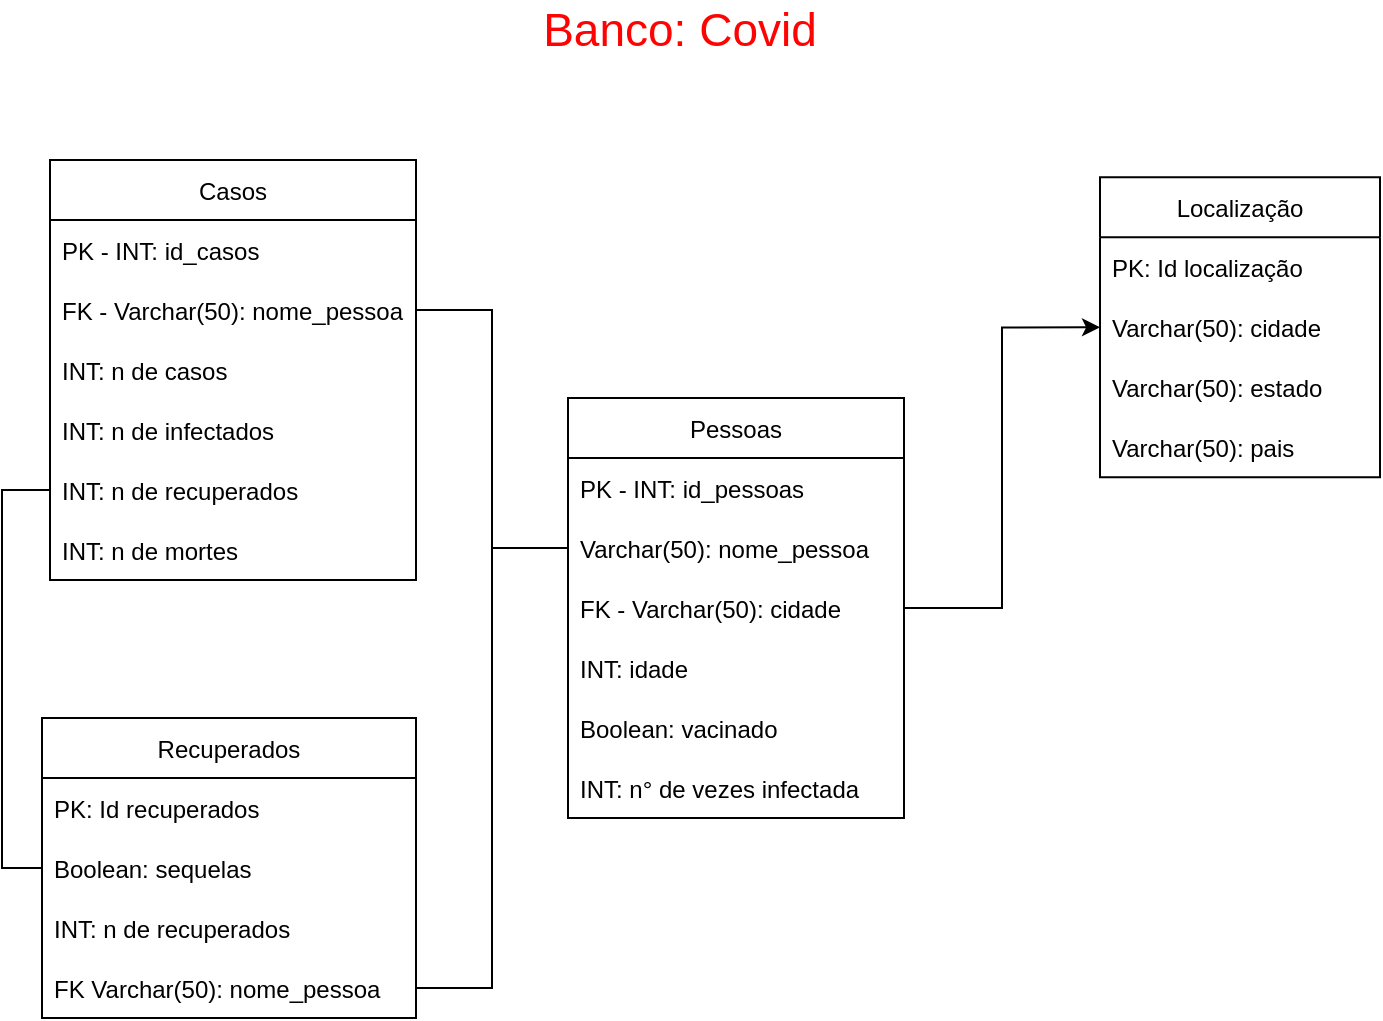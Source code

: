 <mxfile version="15.4.0" type="device"><diagram id="TpdDHYwY-8noG8CiEWMY" name="Página-1"><mxGraphModel dx="1086" dy="798" grid="0" gridSize="10" guides="1" tooltips="1" connect="1" arrows="1" fold="1" page="1" pageScale="1" pageWidth="827" pageHeight="1169" background="none" math="0" shadow="0"><root><mxCell id="0"/><mxCell id="1" parent="0"/><mxCell id="oN8mUhCQ9ZRDkzmuJ0X0-5" value="" style="edgeStyle=orthogonalEdgeStyle;rounded=0;orthogonalLoop=1;jettySize=auto;html=1;startArrow=none;exitX=1;exitY=0.5;exitDx=0;exitDy=0;entryX=0;entryY=0.5;entryDx=0;entryDy=0;" parent="1" source="oN8mUhCQ9ZRDkzmuJ0X0-28" target="oN8mUhCQ9ZRDkzmuJ0X0-35" edge="1"><mxGeometry relative="1" as="geometry"><mxPoint x="569.0" y="309.057" as="sourcePoint"/><mxPoint x="646" y="309" as="targetPoint"/></mxGeometry></mxCell><mxCell id="oN8mUhCQ9ZRDkzmuJ0X0-10" value="" style="edgeStyle=orthogonalEdgeStyle;rounded=0;orthogonalLoop=1;jettySize=auto;html=1;exitX=1;exitY=0.5;exitDx=0;exitDy=0;endArrow=none;entryX=0;entryY=0.5;entryDx=0;entryDy=0;" parent="1" source="oN8mUhCQ9ZRDkzmuJ0X0-41" target="oN8mUhCQ9ZRDkzmuJ0X0-27" edge="1"><mxGeometry relative="1" as="geometry"><mxPoint x="248.5" y="418" as="sourcePoint"/><mxPoint x="258" y="439" as="targetPoint"/></mxGeometry></mxCell><mxCell id="oN8mUhCQ9ZRDkzmuJ0X0-12" value="" style="edgeStyle=orthogonalEdgeStyle;rounded=0;orthogonalLoop=1;jettySize=auto;html=1;endArrow=none;exitX=1;exitY=0.5;exitDx=0;exitDy=0;entryX=0;entryY=0.5;entryDx=0;entryDy=0;" parent="1" source="oN8mUhCQ9ZRDkzmuJ0X0-23" target="oN8mUhCQ9ZRDkzmuJ0X0-27" edge="1"><mxGeometry relative="1" as="geometry"><mxPoint x="229" y="188" as="sourcePoint"/><mxPoint x="359.5" y="174" as="targetPoint"/></mxGeometry></mxCell><mxCell id="oN8mUhCQ9ZRDkzmuJ0X0-14" value="" style="edgeStyle=orthogonalEdgeStyle;rounded=0;orthogonalLoop=1;jettySize=auto;html=1;endArrow=none;entryX=0;entryY=0.5;entryDx=0;entryDy=0;exitX=0;exitY=0.5;exitDx=0;exitDy=0;" parent="1" source="oN8mUhCQ9ZRDkzmuJ0X0-40" target="oN8mUhCQ9ZRDkzmuJ0X0-44" edge="1"><mxGeometry relative="1" as="geometry"><mxPoint x="128.5" y="418.034" as="sourcePoint"/><mxPoint x="59.5" y="337.33" as="targetPoint"/></mxGeometry></mxCell><mxCell id="oN8mUhCQ9ZRDkzmuJ0X0-15" value="&lt;font style=&quot;font-size: 23px&quot; color=&quot;#ff0303&quot;&gt;Banco: Covid&lt;/font&gt;" style="text;html=1;strokeColor=none;fillColor=none;align=center;verticalAlign=middle;whiteSpace=wrap;rounded=0;" parent="1" vertex="1"><mxGeometry x="333" y="25" width="161.5" height="30" as="geometry"/></mxCell><mxCell id="oN8mUhCQ9ZRDkzmuJ0X0-18" value="Casos" style="swimlane;fontStyle=0;childLayout=stackLayout;horizontal=1;startSize=30;horizontalStack=0;resizeParent=1;resizeParentMax=0;resizeLast=0;collapsible=1;marginBottom=0;" parent="1" vertex="1"><mxGeometry x="99" y="105" width="183" height="210" as="geometry"/></mxCell><mxCell id="oN8mUhCQ9ZRDkzmuJ0X0-19" value="PK - INT: id_casos" style="text;strokeColor=none;fillColor=none;align=left;verticalAlign=middle;spacingLeft=4;spacingRight=4;overflow=hidden;points=[[0,0.5],[1,0.5]];portConstraint=eastwest;rotatable=0;" parent="oN8mUhCQ9ZRDkzmuJ0X0-18" vertex="1"><mxGeometry y="30" width="183" height="30" as="geometry"/></mxCell><mxCell id="oN8mUhCQ9ZRDkzmuJ0X0-23" value="FK - Varchar(50): nome_pessoa" style="text;strokeColor=none;fillColor=none;align=left;verticalAlign=middle;spacingLeft=4;spacingRight=4;overflow=hidden;points=[[0,0.5],[1,0.5]];portConstraint=eastwest;rotatable=0;" parent="oN8mUhCQ9ZRDkzmuJ0X0-18" vertex="1"><mxGeometry y="60" width="183" height="30" as="geometry"/></mxCell><mxCell id="oN8mUhCQ9ZRDkzmuJ0X0-20" value="INT: n de casos" style="text;strokeColor=none;fillColor=none;align=left;verticalAlign=middle;spacingLeft=4;spacingRight=4;overflow=hidden;points=[[0,0.5],[1,0.5]];portConstraint=eastwest;rotatable=0;" parent="oN8mUhCQ9ZRDkzmuJ0X0-18" vertex="1"><mxGeometry y="90" width="183" height="30" as="geometry"/></mxCell><mxCell id="oN8mUhCQ9ZRDkzmuJ0X0-21" value="INT: n de infectados" style="text;strokeColor=none;fillColor=none;align=left;verticalAlign=middle;spacingLeft=4;spacingRight=4;overflow=hidden;points=[[0,0.5],[1,0.5]];portConstraint=eastwest;rotatable=0;" parent="oN8mUhCQ9ZRDkzmuJ0X0-18" vertex="1"><mxGeometry y="120" width="183" height="30" as="geometry"/></mxCell><mxCell id="oN8mUhCQ9ZRDkzmuJ0X0-44" value="INT: n de recuperados" style="text;strokeColor=none;fillColor=none;align=left;verticalAlign=middle;spacingLeft=4;spacingRight=4;overflow=hidden;points=[[0,0.5],[1,0.5]];portConstraint=eastwest;rotatable=0;" parent="oN8mUhCQ9ZRDkzmuJ0X0-18" vertex="1"><mxGeometry y="150" width="183" height="30" as="geometry"/></mxCell><mxCell id="oN8mUhCQ9ZRDkzmuJ0X0-22" value="INT: n de mortes" style="text;strokeColor=none;fillColor=none;align=left;verticalAlign=middle;spacingLeft=4;spacingRight=4;overflow=hidden;points=[[0,0.5],[1,0.5]];portConstraint=eastwest;rotatable=0;" parent="oN8mUhCQ9ZRDkzmuJ0X0-18" vertex="1"><mxGeometry y="180" width="183" height="30" as="geometry"/></mxCell><mxCell id="oN8mUhCQ9ZRDkzmuJ0X0-25" value="Pessoas" style="swimlane;fontStyle=0;childLayout=stackLayout;horizontal=1;startSize=30;horizontalStack=0;resizeParent=1;resizeParentMax=0;resizeLast=0;collapsible=1;marginBottom=0;" parent="1" vertex="1"><mxGeometry x="358" y="224" width="168" height="210" as="geometry"><mxRectangle x="358" y="224" width="73" height="30" as="alternateBounds"/></mxGeometry></mxCell><mxCell id="oN8mUhCQ9ZRDkzmuJ0X0-26" value="PK - INT: id_pessoas" style="text;strokeColor=none;fillColor=none;align=left;verticalAlign=middle;spacingLeft=4;spacingRight=4;overflow=hidden;points=[[0,0.5],[1,0.5]];portConstraint=eastwest;rotatable=0;" parent="oN8mUhCQ9ZRDkzmuJ0X0-25" vertex="1"><mxGeometry y="30" width="168" height="30" as="geometry"/></mxCell><mxCell id="oN8mUhCQ9ZRDkzmuJ0X0-27" value="Varchar(50): nome_pessoa" style="text;strokeColor=none;fillColor=none;align=left;verticalAlign=middle;spacingLeft=4;spacingRight=4;overflow=hidden;points=[[0,0.5],[1,0.5]];portConstraint=eastwest;rotatable=0;" parent="oN8mUhCQ9ZRDkzmuJ0X0-25" vertex="1"><mxGeometry y="60" width="168" height="30" as="geometry"/></mxCell><mxCell id="oN8mUhCQ9ZRDkzmuJ0X0-28" value="FK - Varchar(50): cidade" style="text;strokeColor=none;fillColor=none;align=left;verticalAlign=middle;spacingLeft=4;spacingRight=4;overflow=hidden;points=[[0,0.5],[1,0.5]];portConstraint=eastwest;rotatable=0;" parent="oN8mUhCQ9ZRDkzmuJ0X0-25" vertex="1"><mxGeometry y="90" width="168" height="30" as="geometry"/></mxCell><mxCell id="oN8mUhCQ9ZRDkzmuJ0X0-30" value="INT: idade" style="text;strokeColor=none;fillColor=none;align=left;verticalAlign=middle;spacingLeft=4;spacingRight=4;overflow=hidden;points=[[0,0.5],[1,0.5]];portConstraint=eastwest;rotatable=0;" parent="oN8mUhCQ9ZRDkzmuJ0X0-25" vertex="1"><mxGeometry y="120" width="168" height="30" as="geometry"/></mxCell><mxCell id="oN8mUhCQ9ZRDkzmuJ0X0-31" value="Boolean: vacinado" style="text;strokeColor=none;fillColor=none;align=left;verticalAlign=middle;spacingLeft=4;spacingRight=4;overflow=hidden;points=[[0,0.5],[1,0.5]];portConstraint=eastwest;rotatable=0;" parent="oN8mUhCQ9ZRDkzmuJ0X0-25" vertex="1"><mxGeometry y="150" width="168" height="30" as="geometry"/></mxCell><mxCell id="oN8mUhCQ9ZRDkzmuJ0X0-32" value="INT: n° de vezes infectada" style="text;strokeColor=none;fillColor=none;align=left;verticalAlign=middle;spacingLeft=4;spacingRight=4;overflow=hidden;points=[[0,0.5],[1,0.5]];portConstraint=eastwest;rotatable=0;" parent="oN8mUhCQ9ZRDkzmuJ0X0-25" vertex="1"><mxGeometry y="180" width="168" height="30" as="geometry"/></mxCell><mxCell id="oN8mUhCQ9ZRDkzmuJ0X0-33" value="Localização" style="swimlane;fontStyle=0;childLayout=stackLayout;horizontal=1;startSize=30;horizontalStack=0;resizeParent=1;resizeParentMax=0;resizeLast=0;collapsible=1;marginBottom=0;" parent="1" vertex="1"><mxGeometry x="624" y="113.67" width="140" height="150" as="geometry"/></mxCell><mxCell id="oN8mUhCQ9ZRDkzmuJ0X0-34" value="PK: Id localização " style="text;strokeColor=none;fillColor=none;align=left;verticalAlign=middle;spacingLeft=4;spacingRight=4;overflow=hidden;points=[[0,0.5],[1,0.5]];portConstraint=eastwest;rotatable=0;" parent="oN8mUhCQ9ZRDkzmuJ0X0-33" vertex="1"><mxGeometry y="30" width="140" height="30" as="geometry"/></mxCell><mxCell id="oN8mUhCQ9ZRDkzmuJ0X0-35" value="Varchar(50): cidade" style="text;strokeColor=none;fillColor=none;align=left;verticalAlign=middle;spacingLeft=4;spacingRight=4;overflow=hidden;points=[[0,0.5],[1,0.5]];portConstraint=eastwest;rotatable=0;" parent="oN8mUhCQ9ZRDkzmuJ0X0-33" vertex="1"><mxGeometry y="60" width="140" height="30" as="geometry"/></mxCell><mxCell id="oN8mUhCQ9ZRDkzmuJ0X0-37" value="Varchar(50): estado" style="text;strokeColor=none;fillColor=none;align=left;verticalAlign=middle;spacingLeft=4;spacingRight=4;overflow=hidden;points=[[0,0.5],[1,0.5]];portConstraint=eastwest;rotatable=0;" parent="oN8mUhCQ9ZRDkzmuJ0X0-33" vertex="1"><mxGeometry y="90" width="140" height="30" as="geometry"/></mxCell><mxCell id="oN8mUhCQ9ZRDkzmuJ0X0-36" value="Varchar(50): pais" style="text;strokeColor=none;fillColor=none;align=left;verticalAlign=middle;spacingLeft=4;spacingRight=4;overflow=hidden;points=[[0,0.5],[1,0.5]];portConstraint=eastwest;rotatable=0;" parent="oN8mUhCQ9ZRDkzmuJ0X0-33" vertex="1"><mxGeometry y="120" width="140" height="30" as="geometry"/></mxCell><mxCell id="oN8mUhCQ9ZRDkzmuJ0X0-38" value="Recuperados" style="swimlane;fontStyle=0;childLayout=stackLayout;horizontal=1;startSize=30;horizontalStack=0;resizeParent=1;resizeParentMax=0;resizeLast=0;collapsible=1;marginBottom=0;" parent="1" vertex="1"><mxGeometry x="95" y="384" width="187" height="150" as="geometry"/></mxCell><mxCell id="oN8mUhCQ9ZRDkzmuJ0X0-39" value="PK: Id recuperados" style="text;strokeColor=none;fillColor=none;align=left;verticalAlign=middle;spacingLeft=4;spacingRight=4;overflow=hidden;points=[[0,0.5],[1,0.5]];portConstraint=eastwest;rotatable=0;" parent="oN8mUhCQ9ZRDkzmuJ0X0-38" vertex="1"><mxGeometry y="30" width="187" height="30" as="geometry"/></mxCell><mxCell id="oN8mUhCQ9ZRDkzmuJ0X0-40" value="Boolean: sequelas" style="text;strokeColor=none;fillColor=none;align=left;verticalAlign=middle;spacingLeft=4;spacingRight=4;overflow=hidden;points=[[0,0.5],[1,0.5]];portConstraint=eastwest;rotatable=0;" parent="oN8mUhCQ9ZRDkzmuJ0X0-38" vertex="1"><mxGeometry y="60" width="187" height="30" as="geometry"/></mxCell><mxCell id="oN8mUhCQ9ZRDkzmuJ0X0-43" value="INT: n de recuperados" style="text;strokeColor=none;fillColor=none;align=left;verticalAlign=middle;spacingLeft=4;spacingRight=4;overflow=hidden;points=[[0,0.5],[1,0.5]];portConstraint=eastwest;rotatable=0;" parent="oN8mUhCQ9ZRDkzmuJ0X0-38" vertex="1"><mxGeometry y="90" width="187" height="30" as="geometry"/></mxCell><mxCell id="oN8mUhCQ9ZRDkzmuJ0X0-41" value="FK Varchar(50): nome_pessoa" style="text;strokeColor=none;fillColor=none;align=left;verticalAlign=middle;spacingLeft=4;spacingRight=4;overflow=hidden;points=[[0,0.5],[1,0.5]];portConstraint=eastwest;rotatable=0;" parent="oN8mUhCQ9ZRDkzmuJ0X0-38" vertex="1"><mxGeometry y="120" width="187" height="30" as="geometry"/></mxCell></root></mxGraphModel></diagram></mxfile>